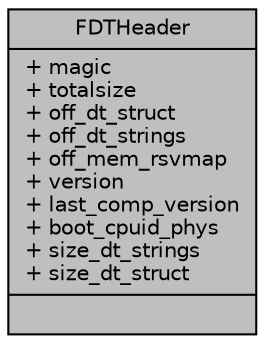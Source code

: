 digraph "FDTHeader"
{
 // LATEX_PDF_SIZE
  edge [fontname="Helvetica",fontsize="10",labelfontname="Helvetica",labelfontsize="10"];
  node [fontname="Helvetica",fontsize="10",shape=record];
  Node1 [label="{FDTHeader\n|+ magic\l+ totalsize\l+ off_dt_struct\l+ off_dt_strings\l+ off_mem_rsvmap\l+ version\l+ last_comp_version\l+ boot_cpuid_phys\l+ size_dt_strings\l+ size_dt_struct\l|}",height=0.2,width=0.4,color="black", fillcolor="grey75", style="filled", fontcolor="black",tooltip=" "];
}
